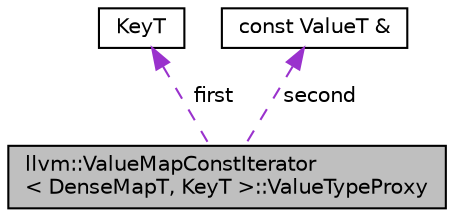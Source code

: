 digraph "llvm::ValueMapConstIterator&lt; DenseMapT, KeyT &gt;::ValueTypeProxy"
{
 // LATEX_PDF_SIZE
  bgcolor="transparent";
  edge [fontname="Helvetica",fontsize="10",labelfontname="Helvetica",labelfontsize="10"];
  node [fontname="Helvetica",fontsize="10",shape="box"];
  Node1 [label="llvm::ValueMapConstIterator\l\< DenseMapT, KeyT \>::ValueTypeProxy",height=0.2,width=0.4,color="black", fillcolor="grey75", style="filled", fontcolor="black",tooltip=" "];
  Node2 -> Node1 [dir="back",color="darkorchid3",fontsize="10",style="dashed",label=" first" ,fontname="Helvetica"];
  Node2 [label="KeyT",height=0.2,width=0.4,color="black",URL="$classKeyT.html",tooltip=" "];
  Node3 -> Node1 [dir="back",color="darkorchid3",fontsize="10",style="dashed",label=" second" ,fontname="Helvetica"];
  Node3 [label="const ValueT &",height=0.2,width=0.4,color="black",tooltip=" "];
}
